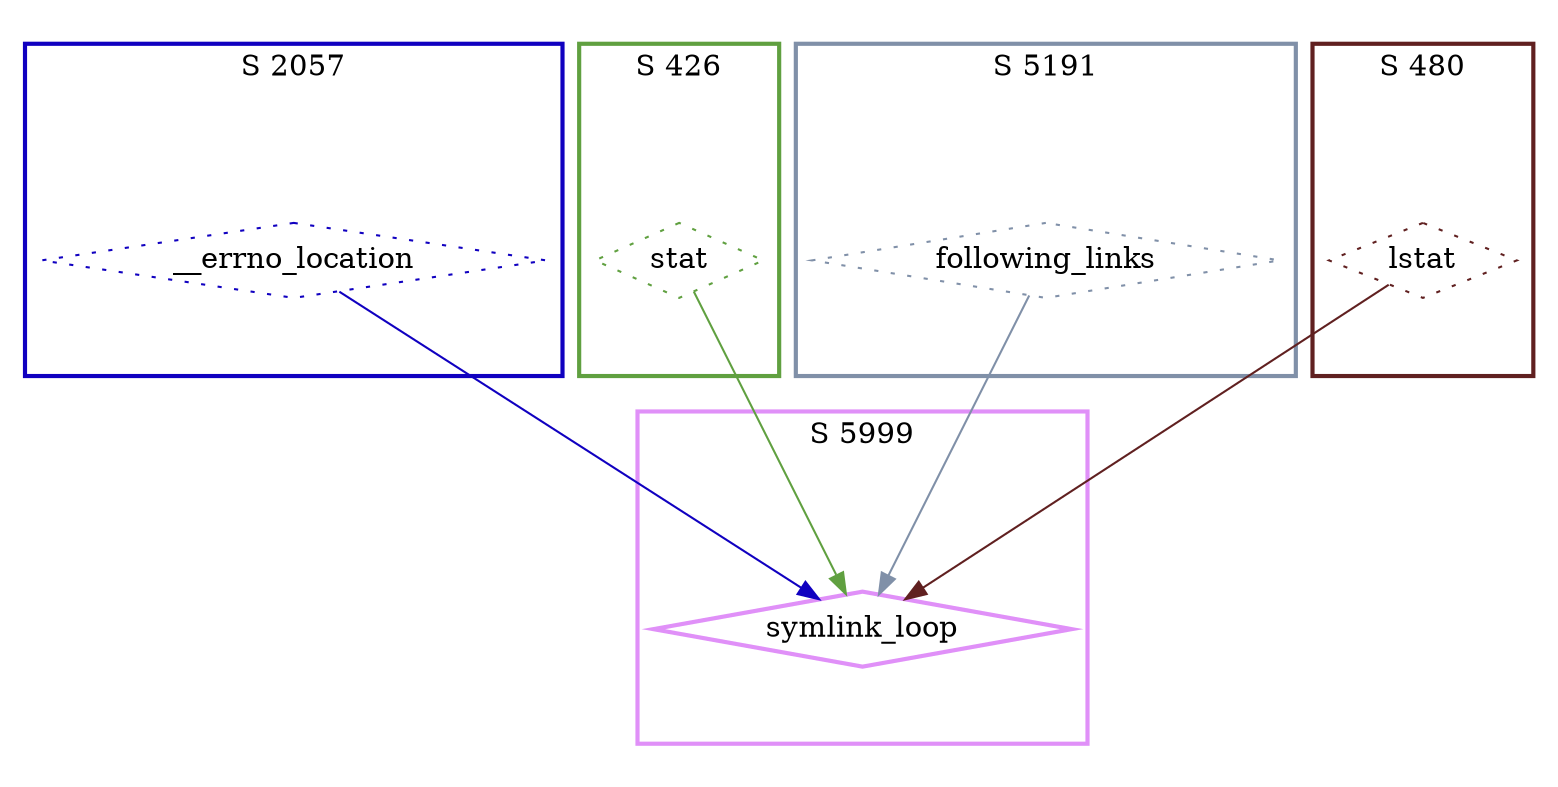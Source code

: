 digraph G {
  ratio=0.500000;
  "UV __errno_location (2057)" [shape=diamond, label="__errno_location",
                                color="#1000C0", style=dotted];
  "UV stat (426)" [shape=diamond, label="stat", color="#60A040", style=dotted];
  "UV following_links (5191)" [shape=diamond, label="following_links",
                               color="#8090A8", style=dotted];
  "UV symlink_loop (5999)" [shape=diamond, label="symlink_loop",
                            color="#E090F8", style=bold];
  "UV lstat (480)" [shape=diamond, label="lstat", color="#602020",
                    style=dotted];
  
  subgraph cluster_2057 { label="S 2057";
    color="#1000C0";
    style=bold;
    "UV __errno_location (2057)"; };
  subgraph cluster_5191 { label="S 5191";
    color="#8090A8";
    style=bold;
    "UV following_links (5191)"; };
  subgraph cluster_426 { label="S 426";
    color="#60A040";
    style=bold;
    "UV stat (426)"; };
  subgraph cluster_480 { label="S 480";
    color="#602020";
    style=bold;
    "UV lstat (480)"; };
  subgraph cluster_5999 { label="S 5999";
    color="#E090F8";
    style=bold;
    "UV symlink_loop (5999)"; };
  
  "UV __errno_location (2057)" -> "UV symlink_loop (5999)" [color="#1000C0"];
  "UV stat (426)" -> "UV symlink_loop (5999)" [color="#60A040"];
  "UV following_links (5191)" -> "UV symlink_loop (5999)" [color="#8090A8"];
  "UV lstat (480)" -> "UV symlink_loop (5999)" [color="#602020"];
  
  }